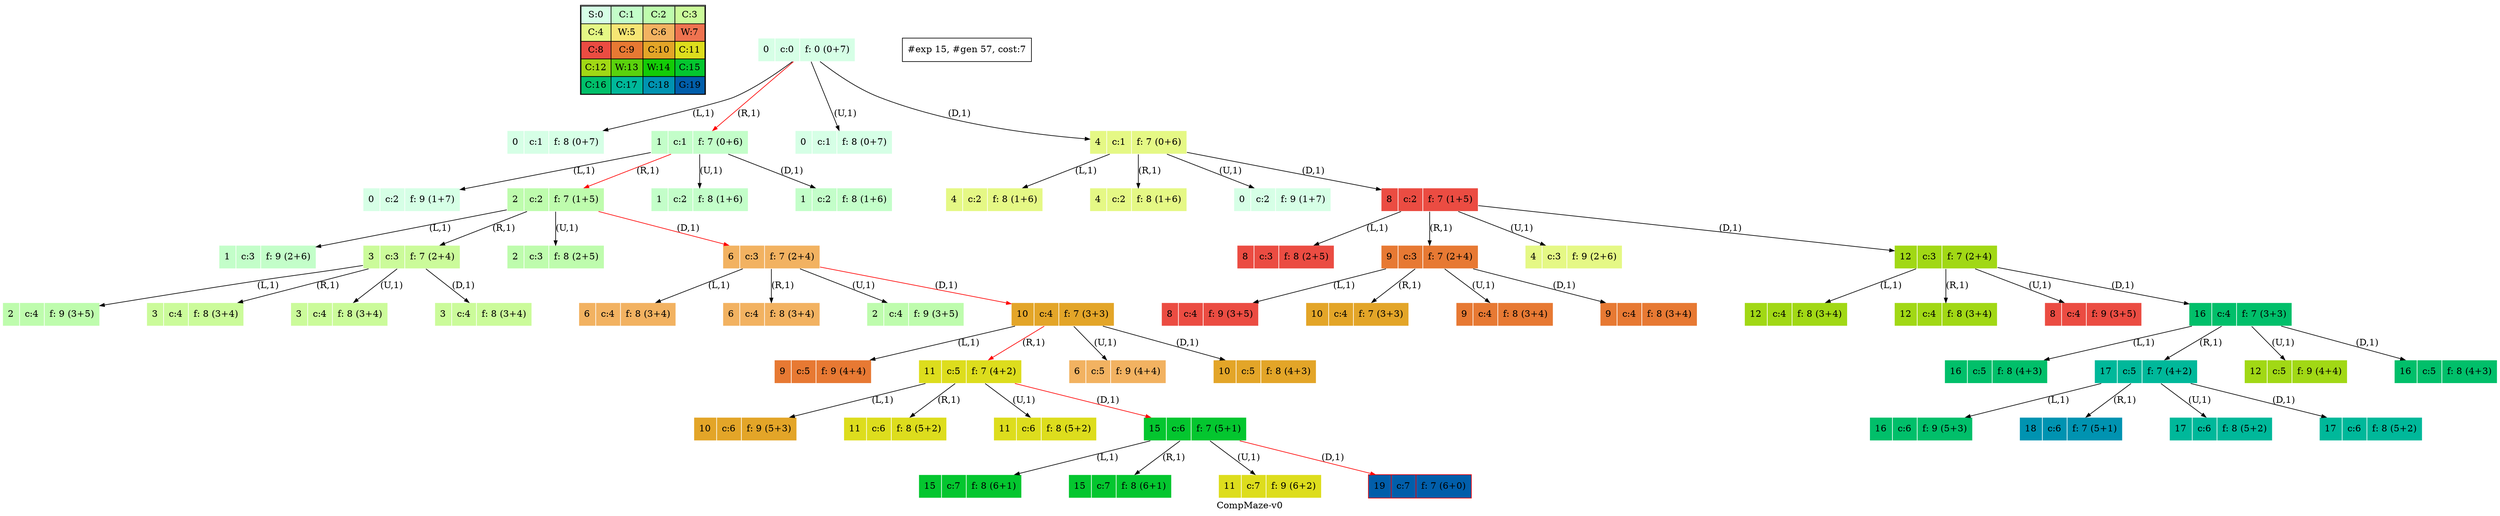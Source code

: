 digraph CompMaze { label="CompMaze-v0"
subgraph MAP {label=Map;map [shape=plaintext label=<<table border="1" cellpadding="5" cellspacing="0" cellborder="1"><tr><td bgcolor="0.39803922 0.15947579 0.99679532 1.        ">S:0</td><td bgcolor="0.35098039 0.23194764 0.99315867 1.        ">C:1</td><td bgcolor="0.29607843 0.31486959 0.98720184 1.        ">C:2</td><td bgcolor="0.24901961 0.38410575 0.98063477 1.        ">C:3</td></tr><tr><td bgcolor="0.19411765 0.46220388 0.97128103 1.        ">C:4</td><td bgcolor="0.14705882 0.52643216 0.96182564 1.        ">W:5</td><td bgcolor="0.09215686 0.59770746 0.94913494 1.        ">C:6</td><td bgcolor="0.0372549  0.66454018 0.93467977 1.        ">W:7</td></tr><tr><td bgcolor="0.00980392 0.71791192 0.92090552 1.        ">C:8</td><td bgcolor="0.06470588 0.77520398 0.9032472  1.        ">C:9</td><td bgcolor="0.11176471 0.81974048 0.88677369 1.        ">C:10</td><td bgcolor="0.16666667 0.8660254  0.8660254  1.        ">C:11</td></tr><tr><td bgcolor="0.21372549 0.9005867  0.84695821 1.        ">C:12</td><td bgcolor="0.26862745 0.93467977 0.82325295 1.        ">W:13</td><td bgcolor="0.32352941 0.96182564 0.79801723 1.        ">W:14</td><td bgcolor="0.37058824 0.97940977 0.77520398 1.        ">C:15</td></tr><tr><td bgcolor="0.4254902  0.99315867 0.74725253 1.        ">C:16</td><td bgcolor="0.47254902 0.99907048 0.72218645 1.        ">C:17</td><td bgcolor="0.52745098 0.99907048 0.69169844 1.        ">C:18</td><td bgcolor="0.5745098  0.99315867 0.66454018 1.        ">G:19</td></tr></table>>]} 
nodesep=1 ranksep=0.5 node [shape=record] edge [arrowsize=0.7] 
"0_0" [label="<f0>0 |<f1> c:0 |<f2> f: 0 (0+7)", style=filled color=white fillcolor="0.39803922 0.15947579 0.99679532 1.        "]
"0_0.0-0" [label="<f0>0 |<f1> c:1 |<f2> f: 8 (0+7)", style=filled color=white fillcolor="0.39803922 0.15947579 0.99679532 1.        "] "0_0" -> "0_0.0-0" [label="(L,1)" ]; 
"0_0.1-1" [label="<f0>1 |<f1> c:1 |<f2> f: 7 (0+6)", style=filled color=white fillcolor="0.35098039 0.23194764 0.99315867 1.        "] "0_0" -> "0_0.1-1" [label="(R,1)" color=red ];  
"0_0.0-2" [label="<f0>0 |<f1> c:1 |<f2> f: 8 (0+7)", style=filled color=white fillcolor="0.39803922 0.15947579 0.99679532 1.        "] "0_0" -> "0_0.0-2" [label="(U,1)" ]; 
"0_0.4-3" [label="<f0>4 |<f1> c:1 |<f2> f: 7 (0+6)", style=filled color=white fillcolor="0.19411765 0.46220388 0.97128103 1.        "] "0_0" -> "0_0.4-3" [label="(D,1)" ]; 
"0_0.1.0-0" [label="<f0>0 |<f1> c:2 |<f2> f: 9 (1+7)", style=filled color=white fillcolor="0.39803922 0.15947579 0.99679532 1.        "] "0_0.1-1" -> "0_0.1.0-0" [label="(L,1)" ]; 
"0_0.1.2-1" [label="<f0>2 |<f1> c:2 |<f2> f: 7 (1+5)", style=filled color=white fillcolor="0.29607843 0.31486959 0.98720184 1.        "] "0_0.1-1" -> "0_0.1.2-1" [label="(R,1)" color=red ];  
"0_0.1.1-2" [label="<f0>1 |<f1> c:2 |<f2> f: 8 (1+6)", style=filled color=white fillcolor="0.35098039 0.23194764 0.99315867 1.        "] "0_0.1-1" -> "0_0.1.1-2" [label="(U,1)" ]; 
"0_0.1.1-3" [label="<f0>1 |<f1> c:2 |<f2> f: 8 (1+6)", style=filled color=white fillcolor="0.35098039 0.23194764 0.99315867 1.        "] "0_0.1-1" -> "0_0.1.1-3" [label="(D,1)" ]; 
"0_0.4.4-0" [label="<f0>4 |<f1> c:2 |<f2> f: 8 (1+6)", style=filled color=white fillcolor="0.19411765 0.46220388 0.97128103 1.        "] "0_0.4-3" -> "0_0.4.4-0" [label="(L,1)" ]; 
"0_0.4.4-1" [label="<f0>4 |<f1> c:2 |<f2> f: 8 (1+6)", style=filled color=white fillcolor="0.19411765 0.46220388 0.97128103 1.        "] "0_0.4-3" -> "0_0.4.4-1" [label="(R,1)" ]; 
"0_0.4.0-2" [label="<f0>0 |<f1> c:2 |<f2> f: 9 (1+7)", style=filled color=white fillcolor="0.39803922 0.15947579 0.99679532 1.        "] "0_0.4-3" -> "0_0.4.0-2" [label="(U,1)" ]; 
"0_0.4.8-3" [label="<f0>8 |<f1> c:2 |<f2> f: 7 (1+5)", style=filled color=white fillcolor="0.00980392 0.71791192 0.92090552 1.        "] "0_0.4-3" -> "0_0.4.8-3" [label="(D,1)" ]; 
"0_0.1.2.1-0" [label="<f0>1 |<f1> c:3 |<f2> f: 9 (2+6)", style=filled color=white fillcolor="0.35098039 0.23194764 0.99315867 1.        "] "0_0.1.2-1" -> "0_0.1.2.1-0" [label="(L,1)" ]; 
"0_0.1.2.3-1" [label="<f0>3 |<f1> c:3 |<f2> f: 7 (2+4)", style=filled color=white fillcolor="0.24901961 0.38410575 0.98063477 1.        "] "0_0.1.2-1" -> "0_0.1.2.3-1" [label="(R,1)" ]; 
"0_0.1.2.2-2" [label="<f0>2 |<f1> c:3 |<f2> f: 8 (2+5)", style=filled color=white fillcolor="0.29607843 0.31486959 0.98720184 1.        "] "0_0.1.2-1" -> "0_0.1.2.2-2" [label="(U,1)" ]; 
"0_0.1.2.6-3" [label="<f0>6 |<f1> c:3 |<f2> f: 7 (2+4)", style=filled color=white fillcolor="0.09215686 0.59770746 0.94913494 1.        "] "0_0.1.2-1" -> "0_0.1.2.6-3" [label="(D,1)" color=red ];  
"0_0.4.8.8-0" [label="<f0>8 |<f1> c:3 |<f2> f: 8 (2+5)", style=filled color=white fillcolor="0.00980392 0.71791192 0.92090552 1.        "] "0_0.4.8-3" -> "0_0.4.8.8-0" [label="(L,1)" ]; 
"0_0.4.8.9-1" [label="<f0>9 |<f1> c:3 |<f2> f: 7 (2+4)", style=filled color=white fillcolor="0.06470588 0.77520398 0.9032472  1.        "] "0_0.4.8-3" -> "0_0.4.8.9-1" [label="(R,1)" ]; 
"0_0.4.8.4-2" [label="<f0>4 |<f1> c:3 |<f2> f: 9 (2+6)", style=filled color=white fillcolor="0.19411765 0.46220388 0.97128103 1.        "] "0_0.4.8-3" -> "0_0.4.8.4-2" [label="(U,1)" ]; 
"0_0.4.8.12-3" [label="<f0>12 |<f1> c:3 |<f2> f: 7 (2+4)", style=filled color=white fillcolor="0.21372549 0.9005867  0.84695821 1.        "] "0_0.4.8-3" -> "0_0.4.8.12-3" [label="(D,1)" ]; 
"0_0.1.2.6.6-0" [label="<f0>6 |<f1> c:4 |<f2> f: 8 (3+4)", style=filled color=white fillcolor="0.09215686 0.59770746 0.94913494 1.        "] "0_0.1.2.6-3" -> "0_0.1.2.6.6-0" [label="(L,1)" ]; 
"0_0.1.2.6.6-1" [label="<f0>6 |<f1> c:4 |<f2> f: 8 (3+4)", style=filled color=white fillcolor="0.09215686 0.59770746 0.94913494 1.        "] "0_0.1.2.6-3" -> "0_0.1.2.6.6-1" [label="(R,1)" ]; 
"0_0.1.2.6.2-2" [label="<f0>2 |<f1> c:4 |<f2> f: 9 (3+5)", style=filled color=white fillcolor="0.29607843 0.31486959 0.98720184 1.        "] "0_0.1.2.6-3" -> "0_0.1.2.6.2-2" [label="(U,1)" ]; 
"0_0.1.2.6.10-3" [label="<f0>10 |<f1> c:4 |<f2> f: 7 (3+3)", style=filled color=white fillcolor="0.11176471 0.81974048 0.88677369 1.        "] "0_0.1.2.6-3" -> "0_0.1.2.6.10-3" [label="(D,1)" color=red ];  
"0_0.1.2.3.2-0" [label="<f0>2 |<f1> c:4 |<f2> f: 9 (3+5)", style=filled color=white fillcolor="0.29607843 0.31486959 0.98720184 1.        "] "0_0.1.2.3-1" -> "0_0.1.2.3.2-0" [label="(L,1)" ]; 
"0_0.1.2.3.3-1" [label="<f0>3 |<f1> c:4 |<f2> f: 8 (3+4)", style=filled color=white fillcolor="0.24901961 0.38410575 0.98063477 1.        "] "0_0.1.2.3-1" -> "0_0.1.2.3.3-1" [label="(R,1)" ]; 
"0_0.1.2.3.3-2" [label="<f0>3 |<f1> c:4 |<f2> f: 8 (3+4)", style=filled color=white fillcolor="0.24901961 0.38410575 0.98063477 1.        "] "0_0.1.2.3-1" -> "0_0.1.2.3.3-2" [label="(U,1)" ]; 
"0_0.1.2.3.3-3" [label="<f0>3 |<f1> c:4 |<f2> f: 8 (3+4)", style=filled color=white fillcolor="0.24901961 0.38410575 0.98063477 1.        "] "0_0.1.2.3-1" -> "0_0.1.2.3.3-3" [label="(D,1)" ]; 
"0_0.4.8.9.8-0" [label="<f0>8 |<f1> c:4 |<f2> f: 9 (3+5)", style=filled color=white fillcolor="0.00980392 0.71791192 0.92090552 1.        "] "0_0.4.8.9-1" -> "0_0.4.8.9.8-0" [label="(L,1)" ]; 
"0_0.4.8.9.10-1" [label="<f0>10 |<f1> c:4 |<f2> f: 7 (3+3)", style=filled color=white fillcolor="0.11176471 0.81974048 0.88677369 1.        "] "0_0.4.8.9-1" -> "0_0.4.8.9.10-1" [label="(R,1)" ]; 
"0_0.4.8.9.9-2" [label="<f0>9 |<f1> c:4 |<f2> f: 8 (3+4)", style=filled color=white fillcolor="0.06470588 0.77520398 0.9032472  1.        "] "0_0.4.8.9-1" -> "0_0.4.8.9.9-2" [label="(U,1)" ]; 
"0_0.4.8.9.9-3" [label="<f0>9 |<f1> c:4 |<f2> f: 8 (3+4)", style=filled color=white fillcolor="0.06470588 0.77520398 0.9032472  1.        "] "0_0.4.8.9-1" -> "0_0.4.8.9.9-3" [label="(D,1)" ]; 
"0_0.1.2.6.10.9-0" [label="<f0>9 |<f1> c:5 |<f2> f: 9 (4+4)", style=filled color=white fillcolor="0.06470588 0.77520398 0.9032472  1.        "] "0_0.1.2.6.10-3" -> "0_0.1.2.6.10.9-0" [label="(L,1)" ]; 
"0_0.1.2.6.10.11-1" [label="<f0>11 |<f1> c:5 |<f2> f: 7 (4+2)", style=filled color=white fillcolor="0.16666667 0.8660254  0.8660254  1.        "] "0_0.1.2.6.10-3" -> "0_0.1.2.6.10.11-1" [label="(R,1)" color=red ];  
"0_0.1.2.6.10.6-2" [label="<f0>6 |<f1> c:5 |<f2> f: 9 (4+4)", style=filled color=white fillcolor="0.09215686 0.59770746 0.94913494 1.        "] "0_0.1.2.6.10-3" -> "0_0.1.2.6.10.6-2" [label="(U,1)" ]; 
"0_0.1.2.6.10.10-3" [label="<f0>10 |<f1> c:5 |<f2> f: 8 (4+3)", style=filled color=white fillcolor="0.11176471 0.81974048 0.88677369 1.        "] "0_0.1.2.6.10-3" -> "0_0.1.2.6.10.10-3" [label="(D,1)" ]; 
"0_0.4.8.12.12-0" [label="<f0>12 |<f1> c:4 |<f2> f: 8 (3+4)", style=filled color=white fillcolor="0.21372549 0.9005867  0.84695821 1.        "] "0_0.4.8.12-3" -> "0_0.4.8.12.12-0" [label="(L,1)" ]; 
"0_0.4.8.12.12-1" [label="<f0>12 |<f1> c:4 |<f2> f: 8 (3+4)", style=filled color=white fillcolor="0.21372549 0.9005867  0.84695821 1.        "] "0_0.4.8.12-3" -> "0_0.4.8.12.12-1" [label="(R,1)" ]; 
"0_0.4.8.12.8-2" [label="<f0>8 |<f1> c:4 |<f2> f: 9 (3+5)", style=filled color=white fillcolor="0.00980392 0.71791192 0.92090552 1.        "] "0_0.4.8.12-3" -> "0_0.4.8.12.8-2" [label="(U,1)" ]; 
"0_0.4.8.12.16-3" [label="<f0>16 |<f1> c:4 |<f2> f: 7 (3+3)", style=filled color=white fillcolor="0.4254902  0.99315867 0.74725253 1.        "] "0_0.4.8.12-3" -> "0_0.4.8.12.16-3" [label="(D,1)" ]; 
"0_0.1.2.6.10.11.10-0" [label="<f0>10 |<f1> c:6 |<f2> f: 9 (5+3)", style=filled color=white fillcolor="0.11176471 0.81974048 0.88677369 1.        "] "0_0.1.2.6.10.11-1" -> "0_0.1.2.6.10.11.10-0" [label="(L,1)" ]; 
"0_0.1.2.6.10.11.11-1" [label="<f0>11 |<f1> c:6 |<f2> f: 8 (5+2)", style=filled color=white fillcolor="0.16666667 0.8660254  0.8660254  1.        "] "0_0.1.2.6.10.11-1" -> "0_0.1.2.6.10.11.11-1" [label="(R,1)" ]; 
"0_0.1.2.6.10.11.11-2" [label="<f0>11 |<f1> c:6 |<f2> f: 8 (5+2)", style=filled color=white fillcolor="0.16666667 0.8660254  0.8660254  1.        "] "0_0.1.2.6.10.11-1" -> "0_0.1.2.6.10.11.11-2" [label="(U,1)" ]; 
"0_0.1.2.6.10.11.15-3" [label="<f0>15 |<f1> c:6 |<f2> f: 7 (5+1)", style=filled color=white fillcolor="0.37058824 0.97940977 0.77520398 1.        "] "0_0.1.2.6.10.11-1" -> "0_0.1.2.6.10.11.15-3" [label="(D,1)" color=red ];  
"0_0.4.8.12.16.16-0" [label="<f0>16 |<f1> c:5 |<f2> f: 8 (4+3)", style=filled color=white fillcolor="0.4254902  0.99315867 0.74725253 1.        "] "0_0.4.8.12.16-3" -> "0_0.4.8.12.16.16-0" [label="(L,1)" ]; 
"0_0.4.8.12.16.17-1" [label="<f0>17 |<f1> c:5 |<f2> f: 7 (4+2)", style=filled color=white fillcolor="0.47254902 0.99907048 0.72218645 1.        "] "0_0.4.8.12.16-3" -> "0_0.4.8.12.16.17-1" [label="(R,1)" ]; 
"0_0.4.8.12.16.12-2" [label="<f0>12 |<f1> c:5 |<f2> f: 9 (4+4)", style=filled color=white fillcolor="0.21372549 0.9005867  0.84695821 1.        "] "0_0.4.8.12.16-3" -> "0_0.4.8.12.16.12-2" [label="(U,1)" ]; 
"0_0.4.8.12.16.16-3" [label="<f0>16 |<f1> c:5 |<f2> f: 8 (4+3)", style=filled color=white fillcolor="0.4254902  0.99315867 0.74725253 1.        "] "0_0.4.8.12.16-3" -> "0_0.4.8.12.16.16-3" [label="(D,1)" ]; 
"0_0.1.2.6.10.11.15.15-0" [label="<f0>15 |<f1> c:7 |<f2> f: 8 (6+1)", style=filled color=white fillcolor="0.37058824 0.97940977 0.77520398 1.        "] "0_0.1.2.6.10.11.15-3" -> "0_0.1.2.6.10.11.15.15-0" [label="(L,1)" ]; 
"0_0.1.2.6.10.11.15.15-1" [label="<f0>15 |<f1> c:7 |<f2> f: 8 (6+1)", style=filled color=white fillcolor="0.37058824 0.97940977 0.77520398 1.        "] "0_0.1.2.6.10.11.15-3" -> "0_0.1.2.6.10.11.15.15-1" [label="(R,1)" ]; 
"0_0.1.2.6.10.11.15.11-2" [label="<f0>11 |<f1> c:7 |<f2> f: 9 (6+2)", style=filled color=white fillcolor="0.16666667 0.8660254  0.8660254  1.        "] "0_0.1.2.6.10.11.15-3" -> "0_0.1.2.6.10.11.15.11-2" [label="(U,1)" ]; 
"0_0.1.2.6.10.11.15.19-3" [label="<f0>19 |<f1> c:7 |<f2> f: 7 (6+0)", style=filled color=red fillcolor="0.5745098  0.99315867 0.66454018 1.        "] "0_0.1.2.6.10.11.15-3" -> "0_0.1.2.6.10.11.15.19-3" [label="(D,1)" color=red ];  
"0_0.4.8.12.16.17.16-0" [label="<f0>16 |<f1> c:6 |<f2> f: 9 (5+3)", style=filled color=white fillcolor="0.4254902  0.99315867 0.74725253 1.        "] "0_0.4.8.12.16.17-1" -> "0_0.4.8.12.16.17.16-0" [label="(L,1)" ]; 
"0_0.4.8.12.16.17.18-1" [label="<f0>18 |<f1> c:6 |<f2> f: 7 (5+1)", style=filled color=white fillcolor="0.52745098 0.99907048 0.69169844 1.        "] "0_0.4.8.12.16.17-1" -> "0_0.4.8.12.16.17.18-1" [label="(R,1)" ]; 
"0_0.4.8.12.16.17.17-2" [label="<f0>17 |<f1> c:6 |<f2> f: 8 (5+2)", style=filled color=white fillcolor="0.47254902 0.99907048 0.72218645 1.        "] "0_0.4.8.12.16.17-1" -> "0_0.4.8.12.16.17.17-2" [label="(U,1)" ]; 
"0_0.4.8.12.16.17.17-3" [label="<f0>17 |<f1> c:6 |<f2> f: 8 (5+2)", style=filled color=white fillcolor="0.47254902 0.99907048 0.72218645 1.        "] "0_0.4.8.12.16.17-1" -> "0_0.4.8.12.16.17.17-3" [label="(D,1)" ]; 
 "#exp 15, #gen 57, cost:7" [ shape=box ];
}
